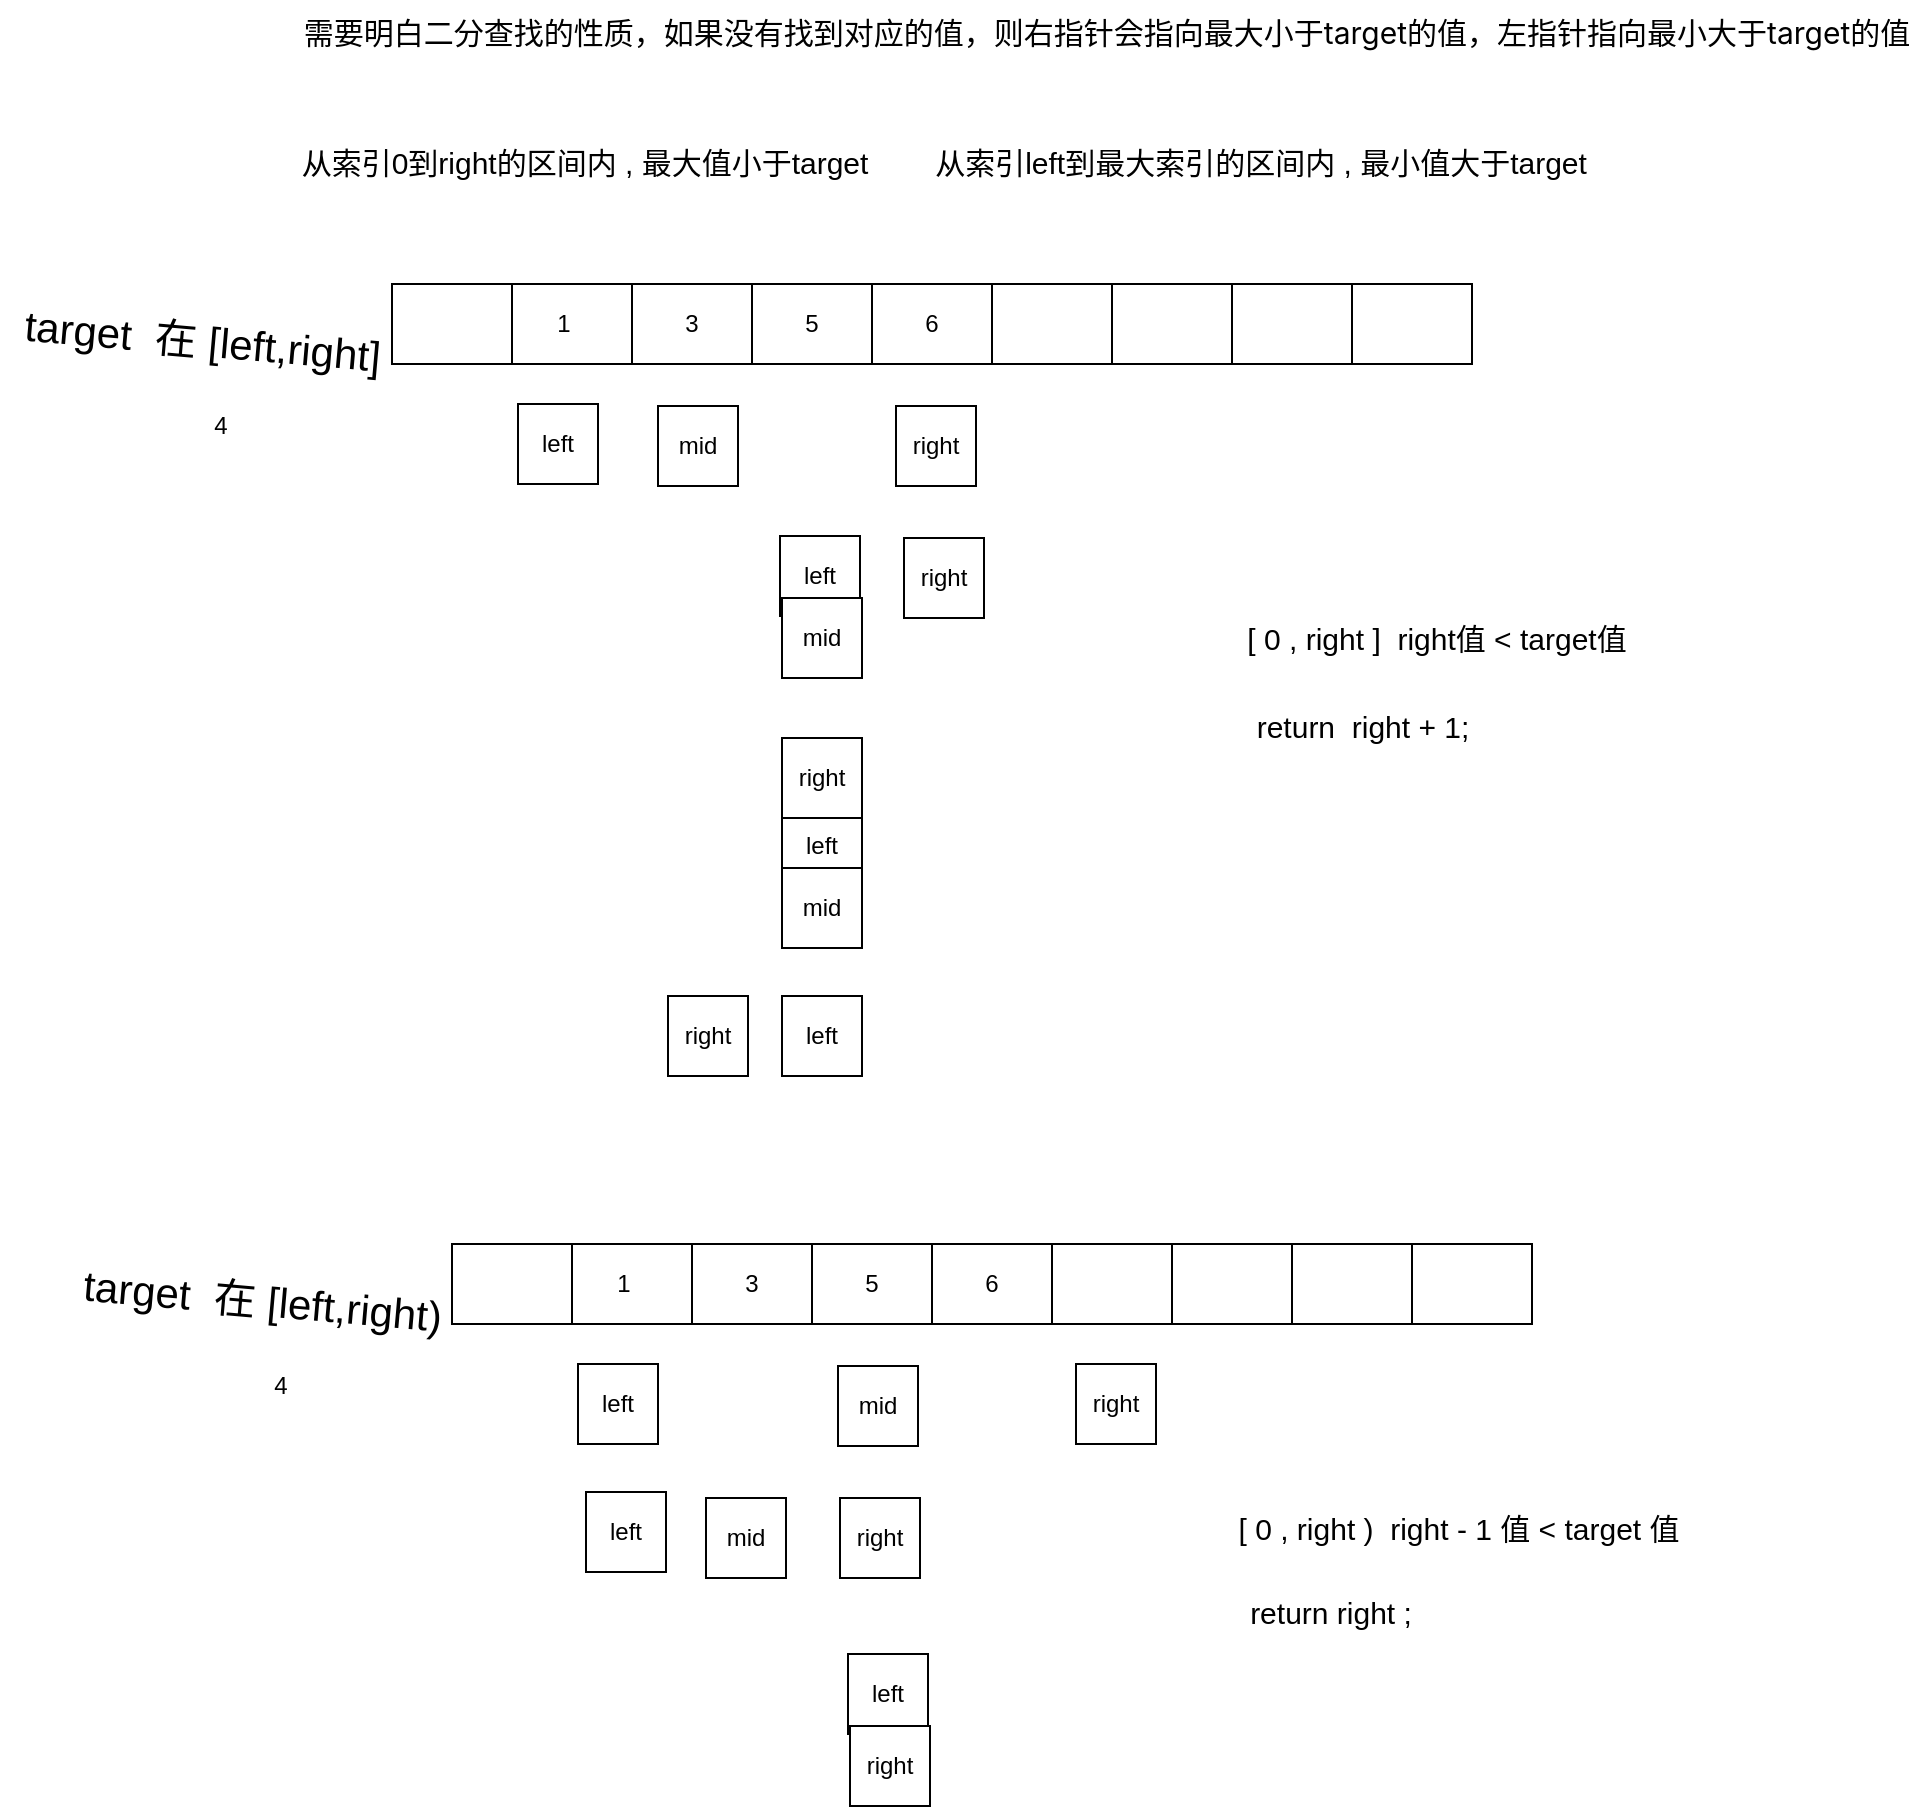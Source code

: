 <mxfile version="20.8.3" type="github">
  <diagram id="E968owxantQdqmP-8iAP" name="第 1 页">
    <mxGraphModel dx="2028" dy="701" grid="0" gridSize="10" guides="0" tooltips="1" connect="1" arrows="0" fold="1" page="0" pageScale="1" pageWidth="827" pageHeight="1169" math="0" shadow="0">
      <root>
        <mxCell id="0" />
        <mxCell id="1" parent="0" />
        <mxCell id="2JEGXIDP38UHMZebyVa8-26" value="" style="shape=table;startSize=0;container=1;collapsible=0;childLayout=tableLayout;" vertex="1" parent="1">
          <mxGeometry x="119" y="342" width="540" height="40" as="geometry" />
        </mxCell>
        <mxCell id="2JEGXIDP38UHMZebyVa8-27" value="" style="shape=tableRow;horizontal=0;startSize=0;swimlaneHead=0;swimlaneBody=0;top=0;left=0;bottom=0;right=0;collapsible=0;dropTarget=0;fillColor=none;points=[[0,0.5],[1,0.5]];portConstraint=eastwest;" vertex="1" parent="2JEGXIDP38UHMZebyVa8-26">
          <mxGeometry width="540" height="40" as="geometry" />
        </mxCell>
        <mxCell id="2JEGXIDP38UHMZebyVa8-28" value="" style="shape=partialRectangle;html=1;whiteSpace=wrap;connectable=0;overflow=hidden;fillColor=none;top=0;left=0;bottom=0;right=0;pointerEvents=1;" vertex="1" parent="2JEGXIDP38UHMZebyVa8-27">
          <mxGeometry width="60" height="40" as="geometry">
            <mxRectangle width="60" height="40" as="alternateBounds" />
          </mxGeometry>
        </mxCell>
        <mxCell id="2JEGXIDP38UHMZebyVa8-29" value="&lt;table&gt;&lt;tbody&gt;&lt;tr&gt;&lt;td&gt;&lt;br&gt;&lt;/td&gt;&lt;td&gt;&lt;br&gt;&lt;/td&gt;&lt;td&gt;&lt;br&gt;&lt;/td&gt;&lt;td&gt;1&lt;/td&gt;&lt;td&gt;&lt;br&gt;&lt;/td&gt;&lt;td&gt;&lt;br&gt;&lt;/td&gt;&lt;td&gt;&lt;br&gt;&lt;/td&gt;&lt;td&gt;&lt;br&gt;&lt;/td&gt;&lt;td&gt;&lt;br&gt;&lt;/td&gt;&lt;/tr&gt;&lt;/tbody&gt;&lt;/table&gt;" style="shape=partialRectangle;html=1;whiteSpace=wrap;connectable=0;overflow=hidden;fillColor=none;top=0;left=0;bottom=0;right=0;pointerEvents=1;" vertex="1" parent="2JEGXIDP38UHMZebyVa8-27">
          <mxGeometry x="60" width="60" height="40" as="geometry">
            <mxRectangle width="60" height="40" as="alternateBounds" />
          </mxGeometry>
        </mxCell>
        <mxCell id="2JEGXIDP38UHMZebyVa8-30" value="3" style="shape=partialRectangle;html=1;whiteSpace=wrap;connectable=0;overflow=hidden;fillColor=none;top=0;left=0;bottom=0;right=0;pointerEvents=1;" vertex="1" parent="2JEGXIDP38UHMZebyVa8-27">
          <mxGeometry x="120" width="60" height="40" as="geometry">
            <mxRectangle width="60" height="40" as="alternateBounds" />
          </mxGeometry>
        </mxCell>
        <mxCell id="2JEGXIDP38UHMZebyVa8-31" value="5" style="shape=partialRectangle;html=1;whiteSpace=wrap;connectable=0;overflow=hidden;fillColor=none;top=0;left=0;bottom=0;right=0;pointerEvents=1;" vertex="1" parent="2JEGXIDP38UHMZebyVa8-27">
          <mxGeometry x="180" width="60" height="40" as="geometry">
            <mxRectangle width="60" height="40" as="alternateBounds" />
          </mxGeometry>
        </mxCell>
        <mxCell id="2JEGXIDP38UHMZebyVa8-32" value="6" style="shape=partialRectangle;html=1;whiteSpace=wrap;connectable=0;overflow=hidden;fillColor=none;top=0;left=0;bottom=0;right=0;pointerEvents=1;" vertex="1" parent="2JEGXIDP38UHMZebyVa8-27">
          <mxGeometry x="240" width="60" height="40" as="geometry">
            <mxRectangle width="60" height="40" as="alternateBounds" />
          </mxGeometry>
        </mxCell>
        <mxCell id="2JEGXIDP38UHMZebyVa8-33" value="" style="shape=partialRectangle;html=1;whiteSpace=wrap;connectable=0;overflow=hidden;fillColor=none;top=0;left=0;bottom=0;right=0;pointerEvents=1;" vertex="1" parent="2JEGXIDP38UHMZebyVa8-27">
          <mxGeometry x="300" width="60" height="40" as="geometry">
            <mxRectangle width="60" height="40" as="alternateBounds" />
          </mxGeometry>
        </mxCell>
        <mxCell id="2JEGXIDP38UHMZebyVa8-34" value="" style="shape=partialRectangle;html=1;whiteSpace=wrap;connectable=0;overflow=hidden;fillColor=none;top=0;left=0;bottom=0;right=0;pointerEvents=1;" vertex="1" parent="2JEGXIDP38UHMZebyVa8-27">
          <mxGeometry x="360" width="60" height="40" as="geometry">
            <mxRectangle width="60" height="40" as="alternateBounds" />
          </mxGeometry>
        </mxCell>
        <mxCell id="2JEGXIDP38UHMZebyVa8-35" value="" style="shape=partialRectangle;html=1;whiteSpace=wrap;connectable=0;overflow=hidden;fillColor=none;top=0;left=0;bottom=0;right=0;pointerEvents=1;" vertex="1" parent="2JEGXIDP38UHMZebyVa8-27">
          <mxGeometry x="420" width="60" height="40" as="geometry">
            <mxRectangle width="60" height="40" as="alternateBounds" />
          </mxGeometry>
        </mxCell>
        <mxCell id="2JEGXIDP38UHMZebyVa8-36" value="" style="shape=partialRectangle;html=1;whiteSpace=wrap;connectable=0;overflow=hidden;fillColor=none;top=0;left=0;bottom=0;right=0;pointerEvents=1;" vertex="1" parent="2JEGXIDP38UHMZebyVa8-27">
          <mxGeometry x="480" width="60" height="40" as="geometry">
            <mxRectangle width="60" height="40" as="alternateBounds" />
          </mxGeometry>
        </mxCell>
        <mxCell id="2JEGXIDP38UHMZebyVa8-53" value="&lt;font style=&quot;vertical-align: inherit;&quot;&gt;&lt;font style=&quot;vertical-align: inherit;&quot;&gt;&lt;font style=&quot;vertical-align: inherit;&quot;&gt;&lt;font style=&quot;vertical-align: inherit;&quot;&gt;left&lt;/font&gt;&lt;/font&gt;&lt;/font&gt;&lt;/font&gt;" style="whiteSpace=wrap;html=1;aspect=fixed;" vertex="1" parent="1">
          <mxGeometry x="182" y="402" width="40" height="40" as="geometry" />
        </mxCell>
        <mxCell id="2JEGXIDP38UHMZebyVa8-54" value="&lt;font style=&quot;vertical-align: inherit;&quot;&gt;&lt;font style=&quot;vertical-align: inherit;&quot;&gt;&lt;font style=&quot;vertical-align: inherit;&quot;&gt;&lt;font style=&quot;vertical-align: inherit;&quot;&gt;right&lt;/font&gt;&lt;/font&gt;&lt;/font&gt;&lt;/font&gt;" style="whiteSpace=wrap;html=1;aspect=fixed;" vertex="1" parent="1">
          <mxGeometry x="371" y="403" width="40" height="40" as="geometry" />
        </mxCell>
        <mxCell id="2JEGXIDP38UHMZebyVa8-55" value="&lt;font style=&quot;vertical-align: inherit;&quot;&gt;&lt;font style=&quot;vertical-align: inherit;&quot;&gt;&lt;font style=&quot;vertical-align: inherit;&quot;&gt;&lt;font style=&quot;vertical-align: inherit;&quot;&gt;mid&lt;/font&gt;&lt;/font&gt;&lt;/font&gt;&lt;/font&gt;" style="whiteSpace=wrap;html=1;aspect=fixed;" vertex="1" parent="1">
          <mxGeometry x="252" y="403" width="40" height="40" as="geometry" />
        </mxCell>
        <mxCell id="2JEGXIDP38UHMZebyVa8-61" value="4" style="text;html=1;align=center;verticalAlign=middle;resizable=0;points=[];autosize=1;strokeColor=none;fillColor=none;fontColor=#000000;" vertex="1" parent="1">
          <mxGeometry x="20" y="400" width="25" height="26" as="geometry" />
        </mxCell>
        <mxCell id="2JEGXIDP38UHMZebyVa8-65" value="&lt;font style=&quot;font-size: 21px;&quot;&gt;target&amp;nbsp; 在 [left,right]&lt;/font&gt;" style="text;html=1;align=center;verticalAlign=middle;resizable=0;points=[];autosize=1;strokeColor=none;fillColor=none;fontColor=#000000;rotation=5;fontSize=21;" vertex="1" parent="1">
          <mxGeometry x="-75" y="351" width="197" height="37" as="geometry" />
        </mxCell>
        <mxCell id="2JEGXIDP38UHMZebyVa8-69" value="&lt;font style=&quot;vertical-align: inherit;&quot;&gt;&lt;font style=&quot;vertical-align: inherit;&quot;&gt;&lt;font style=&quot;vertical-align: inherit;&quot;&gt;&lt;font style=&quot;vertical-align: inherit;&quot;&gt;left&lt;/font&gt;&lt;/font&gt;&lt;/font&gt;&lt;/font&gt;" style="whiteSpace=wrap;html=1;aspect=fixed;" vertex="1" parent="1">
          <mxGeometry x="313" y="468" width="40" height="40" as="geometry" />
        </mxCell>
        <mxCell id="2JEGXIDP38UHMZebyVa8-70" value="&lt;font style=&quot;vertical-align: inherit;&quot;&gt;&lt;font style=&quot;vertical-align: inherit;&quot;&gt;&lt;font style=&quot;vertical-align: inherit;&quot;&gt;&lt;font style=&quot;vertical-align: inherit;&quot;&gt;right&lt;/font&gt;&lt;/font&gt;&lt;/font&gt;&lt;/font&gt;" style="whiteSpace=wrap;html=1;aspect=fixed;" vertex="1" parent="1">
          <mxGeometry x="375" y="469" width="40" height="40" as="geometry" />
        </mxCell>
        <mxCell id="2JEGXIDP38UHMZebyVa8-71" value="&lt;font style=&quot;vertical-align: inherit;&quot;&gt;&lt;font style=&quot;vertical-align: inherit;&quot;&gt;&lt;font style=&quot;vertical-align: inherit;&quot;&gt;&lt;font style=&quot;vertical-align: inherit;&quot;&gt;mid&lt;/font&gt;&lt;/font&gt;&lt;/font&gt;&lt;/font&gt;" style="whiteSpace=wrap;html=1;aspect=fixed;" vertex="1" parent="1">
          <mxGeometry x="314" y="499" width="40" height="40" as="geometry" />
        </mxCell>
        <mxCell id="2JEGXIDP38UHMZebyVa8-73" value="&lt;div style=&quot;box-sizing: border-box; line-height: 20px; color: rgba(var(--grey-7-rgb), 1); font-family: -apple-system, BlinkMacSystemFont, &amp;quot;Segoe UI&amp;quot;, Roboto, &amp;quot;Helvetica Neue&amp;quot;, Arial, &amp;quot;Noto Sans&amp;quot;, sans-serif, &amp;quot;Apple Color Emoji&amp;quot;, &amp;quot;Segoe UI Emoji&amp;quot;, &amp;quot;Segoe UI Symbol&amp;quot;, &amp;quot;Noto Color Emoji&amp;quot;; text-align: start; font-size: 15px;&quot; class=&quot;css-1v8309f-primary-secondary-overlay-overlay&quot;&gt;&lt;p style=&quot;box-sizing: border-box; margin-top: 0px; margin-bottom: 1em; font-size: 15px;&quot;&gt;需要明白二分查找的性质，如果没有找到对应的值，则右指针会指向最大小于target的值，左指针指向最小大于target的值&lt;/p&gt;&lt;/div&gt;&lt;div style=&quot;box-sizing: border-box; display: flex; margin: 5px 0px 0px; color: rgb(38, 38, 38); font-family: -apple-system, BlinkMacSystemFont, &amp;quot;Segoe UI&amp;quot;, Roboto, &amp;quot;Helvetica Neue&amp;quot;, Arial, &amp;quot;Noto Sans&amp;quot;, sans-serif, &amp;quot;Apple Color Emoji&amp;quot;, &amp;quot;Segoe UI Emoji&amp;quot;, &amp;quot;Segoe UI Symbol&amp;quot;, &amp;quot;Noto Color Emoji&amp;quot;; font-size: 15px; text-align: start;&quot; class=&quot;css-1wigilb-Toolbar e19tnut611&quot;&gt;&lt;button style=&quot;touch-action: manipulation; margin: 0px; font-size: 15px; font-family: inherit; line-height: 20px; overflow: visible; appearance: button; border-width: 0px; border-style: initial; border-color: initial; vertical-align: middle; -webkit-box-pack: center; justify-content: center; -webkit-box-align: center; align-items: center; border-radius: 3px; transition: all 0.18s ease-in-out 0s; outline: 0px; cursor: pointer; background-color: transparent; height: 24px; padding: 0px 7px; display: block; user-select: none;&quot; type=&quot;button&quot; class=&quot;e19tnut68 css-1noca98-transparent-xs-Btn-ToolButton e131m59q0&quot;&gt;&lt;br style=&quot;font-size: 15px;&quot;&gt;&lt;br style=&quot;font-size: 15px;&quot;&gt;&lt;/button&gt;&lt;/div&gt;" style="text;html=1;align=center;verticalAlign=middle;resizable=0;points=[];autosize=1;strokeColor=none;fillColor=none;fontColor=#000000;fontSize=15;" vertex="1" parent="1">
          <mxGeometry x="67" y="200" width="817" height="71" as="geometry" />
        </mxCell>
        <mxCell id="2JEGXIDP38UHMZebyVa8-74" value="&lt;font style=&quot;vertical-align: inherit;&quot;&gt;&lt;font style=&quot;vertical-align: inherit;&quot;&gt;&lt;font style=&quot;vertical-align: inherit;&quot;&gt;&lt;font style=&quot;vertical-align: inherit;&quot;&gt;left&lt;/font&gt;&lt;/font&gt;&lt;/font&gt;&lt;/font&gt;" style="whiteSpace=wrap;html=1;aspect=fixed;" vertex="1" parent="1">
          <mxGeometry x="314" y="603" width="40" height="40" as="geometry" />
        </mxCell>
        <mxCell id="2JEGXIDP38UHMZebyVa8-75" value="&lt;font style=&quot;vertical-align: inherit;&quot;&gt;&lt;font style=&quot;vertical-align: inherit;&quot;&gt;&lt;font style=&quot;vertical-align: inherit;&quot;&gt;&lt;font style=&quot;vertical-align: inherit;&quot;&gt;right&lt;/font&gt;&lt;/font&gt;&lt;/font&gt;&lt;/font&gt;" style="whiteSpace=wrap;html=1;aspect=fixed;" vertex="1" parent="1">
          <mxGeometry x="314" y="569" width="40" height="40" as="geometry" />
        </mxCell>
        <mxCell id="2JEGXIDP38UHMZebyVa8-76" value="&lt;font style=&quot;vertical-align: inherit;&quot;&gt;&lt;font style=&quot;vertical-align: inherit;&quot;&gt;&lt;font style=&quot;vertical-align: inherit;&quot;&gt;&lt;font style=&quot;vertical-align: inherit;&quot;&gt;mid&lt;/font&gt;&lt;/font&gt;&lt;/font&gt;&lt;/font&gt;" style="whiteSpace=wrap;html=1;aspect=fixed;" vertex="1" parent="1">
          <mxGeometry x="314" y="634" width="40" height="40" as="geometry" />
        </mxCell>
        <mxCell id="2JEGXIDP38UHMZebyVa8-77" value="&lt;font style=&quot;vertical-align: inherit;&quot;&gt;&lt;font style=&quot;vertical-align: inherit;&quot;&gt;&lt;font style=&quot;vertical-align: inherit;&quot;&gt;&lt;font style=&quot;vertical-align: inherit;&quot;&gt;left&lt;/font&gt;&lt;/font&gt;&lt;/font&gt;&lt;/font&gt;" style="whiteSpace=wrap;html=1;aspect=fixed;" vertex="1" parent="1">
          <mxGeometry x="314" y="698" width="40" height="40" as="geometry" />
        </mxCell>
        <mxCell id="2JEGXIDP38UHMZebyVa8-78" value="&lt;font style=&quot;vertical-align: inherit;&quot;&gt;&lt;font style=&quot;vertical-align: inherit;&quot;&gt;&lt;font style=&quot;vertical-align: inherit;&quot;&gt;&lt;font style=&quot;vertical-align: inherit;&quot;&gt;right&lt;/font&gt;&lt;/font&gt;&lt;/font&gt;&lt;/font&gt;" style="whiteSpace=wrap;html=1;aspect=fixed;" vertex="1" parent="1">
          <mxGeometry x="257" y="698" width="40" height="40" as="geometry" />
        </mxCell>
        <mxCell id="2JEGXIDP38UHMZebyVa8-80" value="" style="shape=table;startSize=0;container=1;collapsible=0;childLayout=tableLayout;" vertex="1" parent="1">
          <mxGeometry x="149" y="822" width="540" height="40" as="geometry" />
        </mxCell>
        <mxCell id="2JEGXIDP38UHMZebyVa8-81" value="" style="shape=tableRow;horizontal=0;startSize=0;swimlaneHead=0;swimlaneBody=0;top=0;left=0;bottom=0;right=0;collapsible=0;dropTarget=0;fillColor=none;points=[[0,0.5],[1,0.5]];portConstraint=eastwest;" vertex="1" parent="2JEGXIDP38UHMZebyVa8-80">
          <mxGeometry width="540" height="40" as="geometry" />
        </mxCell>
        <mxCell id="2JEGXIDP38UHMZebyVa8-82" value="" style="shape=partialRectangle;html=1;whiteSpace=wrap;connectable=0;overflow=hidden;fillColor=none;top=0;left=0;bottom=0;right=0;pointerEvents=1;" vertex="1" parent="2JEGXIDP38UHMZebyVa8-81">
          <mxGeometry width="60" height="40" as="geometry">
            <mxRectangle width="60" height="40" as="alternateBounds" />
          </mxGeometry>
        </mxCell>
        <mxCell id="2JEGXIDP38UHMZebyVa8-83" value="&lt;table&gt;&lt;tbody&gt;&lt;tr&gt;&lt;td&gt;&lt;br&gt;&lt;/td&gt;&lt;td&gt;&lt;br&gt;&lt;/td&gt;&lt;td&gt;&lt;br&gt;&lt;/td&gt;&lt;td&gt;1&lt;/td&gt;&lt;td&gt;&lt;br&gt;&lt;/td&gt;&lt;td&gt;&lt;br&gt;&lt;/td&gt;&lt;td&gt;&lt;br&gt;&lt;/td&gt;&lt;td&gt;&lt;br&gt;&lt;/td&gt;&lt;td&gt;&lt;br&gt;&lt;/td&gt;&lt;/tr&gt;&lt;/tbody&gt;&lt;/table&gt;" style="shape=partialRectangle;html=1;whiteSpace=wrap;connectable=0;overflow=hidden;fillColor=none;top=0;left=0;bottom=0;right=0;pointerEvents=1;" vertex="1" parent="2JEGXIDP38UHMZebyVa8-81">
          <mxGeometry x="60" width="60" height="40" as="geometry">
            <mxRectangle width="60" height="40" as="alternateBounds" />
          </mxGeometry>
        </mxCell>
        <mxCell id="2JEGXIDP38UHMZebyVa8-84" value="3" style="shape=partialRectangle;html=1;whiteSpace=wrap;connectable=0;overflow=hidden;fillColor=none;top=0;left=0;bottom=0;right=0;pointerEvents=1;" vertex="1" parent="2JEGXIDP38UHMZebyVa8-81">
          <mxGeometry x="120" width="60" height="40" as="geometry">
            <mxRectangle width="60" height="40" as="alternateBounds" />
          </mxGeometry>
        </mxCell>
        <mxCell id="2JEGXIDP38UHMZebyVa8-85" value="5" style="shape=partialRectangle;html=1;whiteSpace=wrap;connectable=0;overflow=hidden;fillColor=none;top=0;left=0;bottom=0;right=0;pointerEvents=1;" vertex="1" parent="2JEGXIDP38UHMZebyVa8-81">
          <mxGeometry x="180" width="60" height="40" as="geometry">
            <mxRectangle width="60" height="40" as="alternateBounds" />
          </mxGeometry>
        </mxCell>
        <mxCell id="2JEGXIDP38UHMZebyVa8-86" value="6" style="shape=partialRectangle;html=1;whiteSpace=wrap;connectable=0;overflow=hidden;fillColor=none;top=0;left=0;bottom=0;right=0;pointerEvents=1;" vertex="1" parent="2JEGXIDP38UHMZebyVa8-81">
          <mxGeometry x="240" width="60" height="40" as="geometry">
            <mxRectangle width="60" height="40" as="alternateBounds" />
          </mxGeometry>
        </mxCell>
        <mxCell id="2JEGXIDP38UHMZebyVa8-87" value="" style="shape=partialRectangle;html=1;whiteSpace=wrap;connectable=0;overflow=hidden;fillColor=none;top=0;left=0;bottom=0;right=0;pointerEvents=1;" vertex="1" parent="2JEGXIDP38UHMZebyVa8-81">
          <mxGeometry x="300" width="60" height="40" as="geometry">
            <mxRectangle width="60" height="40" as="alternateBounds" />
          </mxGeometry>
        </mxCell>
        <mxCell id="2JEGXIDP38UHMZebyVa8-88" value="" style="shape=partialRectangle;html=1;whiteSpace=wrap;connectable=0;overflow=hidden;fillColor=none;top=0;left=0;bottom=0;right=0;pointerEvents=1;" vertex="1" parent="2JEGXIDP38UHMZebyVa8-81">
          <mxGeometry x="360" width="60" height="40" as="geometry">
            <mxRectangle width="60" height="40" as="alternateBounds" />
          </mxGeometry>
        </mxCell>
        <mxCell id="2JEGXIDP38UHMZebyVa8-89" value="" style="shape=partialRectangle;html=1;whiteSpace=wrap;connectable=0;overflow=hidden;fillColor=none;top=0;left=0;bottom=0;right=0;pointerEvents=1;" vertex="1" parent="2JEGXIDP38UHMZebyVa8-81">
          <mxGeometry x="420" width="60" height="40" as="geometry">
            <mxRectangle width="60" height="40" as="alternateBounds" />
          </mxGeometry>
        </mxCell>
        <mxCell id="2JEGXIDP38UHMZebyVa8-90" value="" style="shape=partialRectangle;html=1;whiteSpace=wrap;connectable=0;overflow=hidden;fillColor=none;top=0;left=0;bottom=0;right=0;pointerEvents=1;" vertex="1" parent="2JEGXIDP38UHMZebyVa8-81">
          <mxGeometry x="480" width="60" height="40" as="geometry">
            <mxRectangle width="60" height="40" as="alternateBounds" />
          </mxGeometry>
        </mxCell>
        <mxCell id="2JEGXIDP38UHMZebyVa8-91" value="&lt;font style=&quot;vertical-align: inherit;&quot;&gt;&lt;font style=&quot;vertical-align: inherit;&quot;&gt;&lt;font style=&quot;vertical-align: inherit;&quot;&gt;&lt;font style=&quot;vertical-align: inherit;&quot;&gt;left&lt;/font&gt;&lt;/font&gt;&lt;/font&gt;&lt;/font&gt;" style="whiteSpace=wrap;html=1;aspect=fixed;" vertex="1" parent="1">
          <mxGeometry x="212" y="882" width="40" height="40" as="geometry" />
        </mxCell>
        <mxCell id="2JEGXIDP38UHMZebyVa8-92" value="&lt;font style=&quot;vertical-align: inherit;&quot;&gt;&lt;font style=&quot;vertical-align: inherit;&quot;&gt;&lt;font style=&quot;vertical-align: inherit;&quot;&gt;&lt;font style=&quot;vertical-align: inherit;&quot;&gt;right&lt;/font&gt;&lt;/font&gt;&lt;/font&gt;&lt;/font&gt;" style="whiteSpace=wrap;html=1;aspect=fixed;" vertex="1" parent="1">
          <mxGeometry x="461" y="882" width="40" height="40" as="geometry" />
        </mxCell>
        <mxCell id="2JEGXIDP38UHMZebyVa8-93" value="&lt;font style=&quot;vertical-align: inherit;&quot;&gt;&lt;font style=&quot;vertical-align: inherit;&quot;&gt;&lt;font style=&quot;vertical-align: inherit;&quot;&gt;&lt;font style=&quot;vertical-align: inherit;&quot;&gt;mid&lt;/font&gt;&lt;/font&gt;&lt;/font&gt;&lt;/font&gt;" style="whiteSpace=wrap;html=1;aspect=fixed;" vertex="1" parent="1">
          <mxGeometry x="342" y="883" width="40" height="40" as="geometry" />
        </mxCell>
        <mxCell id="2JEGXIDP38UHMZebyVa8-94" value="4" style="text;html=1;align=center;verticalAlign=middle;resizable=0;points=[];autosize=1;strokeColor=none;fillColor=none;fontColor=#000000;" vertex="1" parent="1">
          <mxGeometry x="50" y="880" width="25" height="26" as="geometry" />
        </mxCell>
        <mxCell id="2JEGXIDP38UHMZebyVa8-95" value="&lt;font style=&quot;font-size: 21px;&quot;&gt;target&amp;nbsp; 在 [left,right)&lt;/font&gt;" style="text;html=1;align=center;verticalAlign=middle;resizable=0;points=[];autosize=1;strokeColor=none;fillColor=none;fontColor=#000000;rotation=5;fontSize=21;" vertex="1" parent="1">
          <mxGeometry x="-45" y="831" width="198" height="37" as="geometry" />
        </mxCell>
        <mxCell id="2JEGXIDP38UHMZebyVa8-96" value="&lt;font style=&quot;vertical-align: inherit;&quot;&gt;&lt;font style=&quot;vertical-align: inherit;&quot;&gt;&lt;font style=&quot;vertical-align: inherit;&quot;&gt;&lt;font style=&quot;vertical-align: inherit;&quot;&gt;left&lt;/font&gt;&lt;/font&gt;&lt;/font&gt;&lt;/font&gt;" style="whiteSpace=wrap;html=1;aspect=fixed;" vertex="1" parent="1">
          <mxGeometry x="216" y="946" width="40" height="40" as="geometry" />
        </mxCell>
        <mxCell id="2JEGXIDP38UHMZebyVa8-97" value="&lt;font style=&quot;vertical-align: inherit;&quot;&gt;&lt;font style=&quot;vertical-align: inherit;&quot;&gt;&lt;font style=&quot;vertical-align: inherit;&quot;&gt;&lt;font style=&quot;vertical-align: inherit;&quot;&gt;right&lt;/font&gt;&lt;/font&gt;&lt;/font&gt;&lt;/font&gt;" style="whiteSpace=wrap;html=1;aspect=fixed;" vertex="1" parent="1">
          <mxGeometry x="343" y="949" width="40" height="40" as="geometry" />
        </mxCell>
        <mxCell id="2JEGXIDP38UHMZebyVa8-98" value="&lt;font style=&quot;vertical-align: inherit;&quot;&gt;&lt;font style=&quot;vertical-align: inherit;&quot;&gt;&lt;font style=&quot;vertical-align: inherit;&quot;&gt;&lt;font style=&quot;vertical-align: inherit;&quot;&gt;mid&lt;/font&gt;&lt;/font&gt;&lt;/font&gt;&lt;/font&gt;" style="whiteSpace=wrap;html=1;aspect=fixed;" vertex="1" parent="1">
          <mxGeometry x="276" y="949" width="40" height="40" as="geometry" />
        </mxCell>
        <mxCell id="2JEGXIDP38UHMZebyVa8-99" value="&lt;font style=&quot;vertical-align: inherit;&quot;&gt;&lt;font style=&quot;vertical-align: inherit;&quot;&gt;&lt;font style=&quot;vertical-align: inherit;&quot;&gt;&lt;font style=&quot;vertical-align: inherit;&quot;&gt;left&lt;/font&gt;&lt;/font&gt;&lt;/font&gt;&lt;/font&gt;" style="whiteSpace=wrap;html=1;aspect=fixed;" vertex="1" parent="1">
          <mxGeometry x="347" y="1027" width="40" height="40" as="geometry" />
        </mxCell>
        <mxCell id="2JEGXIDP38UHMZebyVa8-100" value="&lt;font style=&quot;vertical-align: inherit;&quot;&gt;&lt;font style=&quot;vertical-align: inherit;&quot;&gt;&lt;font style=&quot;vertical-align: inherit;&quot;&gt;&lt;font style=&quot;vertical-align: inherit;&quot;&gt;right&lt;/font&gt;&lt;/font&gt;&lt;/font&gt;&lt;/font&gt;" style="whiteSpace=wrap;html=1;aspect=fixed;" vertex="1" parent="1">
          <mxGeometry x="348" y="1063" width="40" height="40" as="geometry" />
        </mxCell>
        <mxCell id="2JEGXIDP38UHMZebyVa8-105" value="从索引0到right的区间内 , 最大值小于target" style="text;html=1;align=center;verticalAlign=middle;resizable=0;points=[];autosize=1;strokeColor=none;fillColor=none;fontSize=15;fontColor=#000000;" vertex="1" parent="1">
          <mxGeometry x="64" y="266" width="301" height="30" as="geometry" />
        </mxCell>
        <mxCell id="2JEGXIDP38UHMZebyVa8-106" value="从索引left到最大索引的区间内 , 最小值大于target" style="text;html=1;align=center;verticalAlign=middle;resizable=0;points=[];autosize=1;strokeColor=none;fillColor=none;fontSize=15;fontColor=#000000;" vertex="1" parent="1">
          <mxGeometry x="381" y="266" width="344" height="30" as="geometry" />
        </mxCell>
        <mxCell id="2JEGXIDP38UHMZebyVa8-107" value="[ 0 , right ]&amp;nbsp; right值 &amp;lt; target值" style="text;html=1;align=center;verticalAlign=middle;resizable=0;points=[];autosize=1;strokeColor=none;fillColor=none;fontSize=15;fontColor=#000000;" vertex="1" parent="1">
          <mxGeometry x="537" y="504" width="208" height="30" as="geometry" />
        </mxCell>
        <mxCell id="2JEGXIDP38UHMZebyVa8-108" value="return&amp;nbsp; right + 1;" style="text;html=1;align=center;verticalAlign=middle;resizable=0;points=[];autosize=1;strokeColor=none;fillColor=none;fontSize=15;fontColor=#000000;" vertex="1" parent="1">
          <mxGeometry x="542" y="548" width="124" height="30" as="geometry" />
        </mxCell>
        <mxCell id="2JEGXIDP38UHMZebyVa8-109" value="[ 0 , right )&amp;nbsp; right - 1 值 &amp;lt; target 值" style="text;html=1;align=center;verticalAlign=middle;resizable=0;points=[];autosize=1;strokeColor=none;fillColor=none;fontSize=15;fontColor=#000000;" vertex="1" parent="1">
          <mxGeometry x="533" y="949" width="238" height="30" as="geometry" />
        </mxCell>
        <mxCell id="2JEGXIDP38UHMZebyVa8-111" value="return right ;" style="text;html=1;align=center;verticalAlign=middle;resizable=0;points=[];autosize=1;strokeColor=none;fillColor=none;fontSize=15;fontColor=#000000;" vertex="1" parent="1">
          <mxGeometry x="538" y="991" width="99" height="30" as="geometry" />
        </mxCell>
      </root>
    </mxGraphModel>
  </diagram>
</mxfile>
